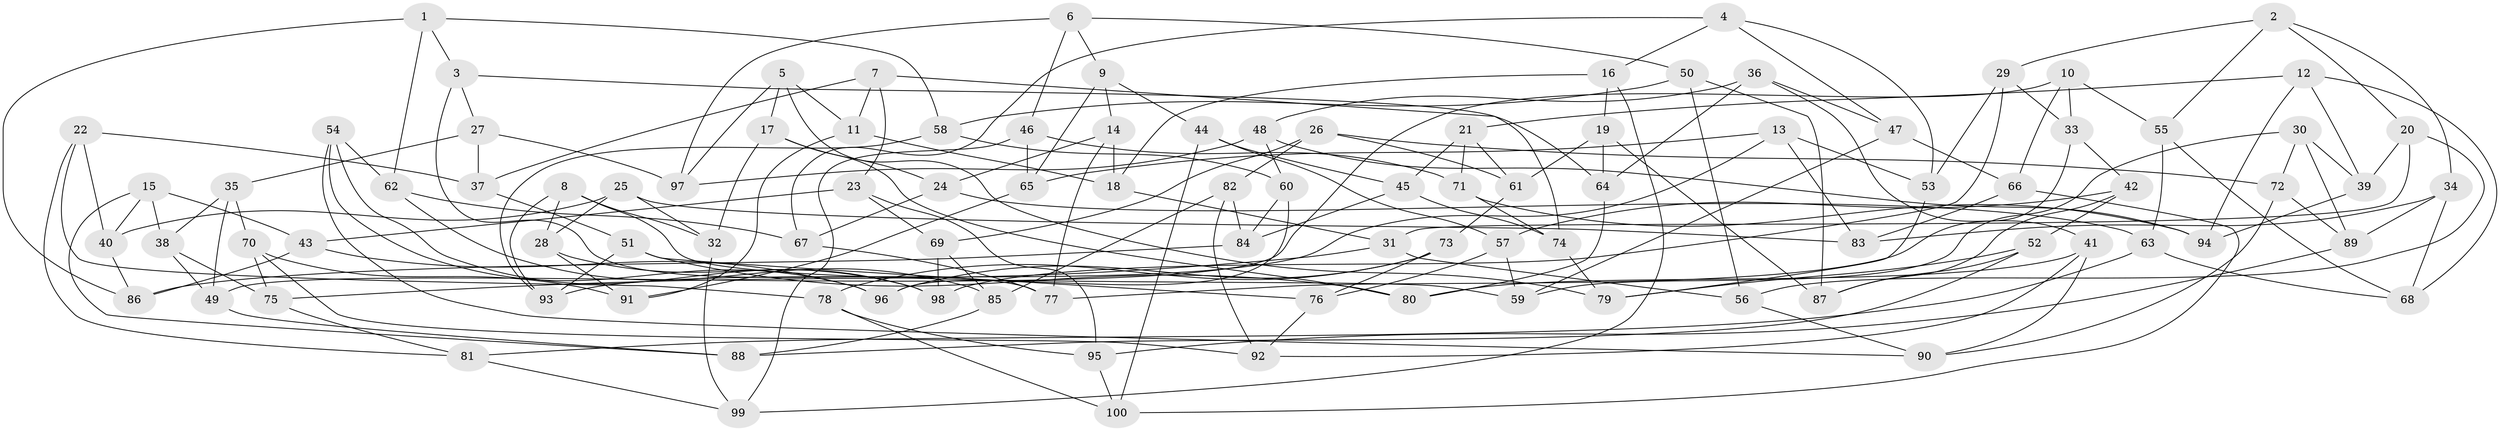 // Generated by graph-tools (version 1.1) at 2025/39/02/21/25 10:39:01]
// undirected, 100 vertices, 200 edges
graph export_dot {
graph [start="1"]
  node [color=gray90,style=filled];
  1;
  2;
  3;
  4;
  5;
  6;
  7;
  8;
  9;
  10;
  11;
  12;
  13;
  14;
  15;
  16;
  17;
  18;
  19;
  20;
  21;
  22;
  23;
  24;
  25;
  26;
  27;
  28;
  29;
  30;
  31;
  32;
  33;
  34;
  35;
  36;
  37;
  38;
  39;
  40;
  41;
  42;
  43;
  44;
  45;
  46;
  47;
  48;
  49;
  50;
  51;
  52;
  53;
  54;
  55;
  56;
  57;
  58;
  59;
  60;
  61;
  62;
  63;
  64;
  65;
  66;
  67;
  68;
  69;
  70;
  71;
  72;
  73;
  74;
  75;
  76;
  77;
  78;
  79;
  80;
  81;
  82;
  83;
  84;
  85;
  86;
  87;
  88;
  89;
  90;
  91;
  92;
  93;
  94;
  95;
  96;
  97;
  98;
  99;
  100;
  1 -- 58;
  1 -- 86;
  1 -- 3;
  1 -- 62;
  2 -- 55;
  2 -- 20;
  2 -- 34;
  2 -- 29;
  3 -- 64;
  3 -- 27;
  3 -- 77;
  4 -- 67;
  4 -- 47;
  4 -- 53;
  4 -- 16;
  5 -- 11;
  5 -- 79;
  5 -- 17;
  5 -- 97;
  6 -- 46;
  6 -- 97;
  6 -- 50;
  6 -- 9;
  7 -- 74;
  7 -- 37;
  7 -- 23;
  7 -- 11;
  8 -- 93;
  8 -- 28;
  8 -- 32;
  8 -- 59;
  9 -- 14;
  9 -- 44;
  9 -- 65;
  10 -- 33;
  10 -- 49;
  10 -- 66;
  10 -- 55;
  11 -- 91;
  11 -- 18;
  12 -- 39;
  12 -- 94;
  12 -- 21;
  12 -- 68;
  13 -- 83;
  13 -- 53;
  13 -- 65;
  13 -- 93;
  14 -- 24;
  14 -- 77;
  14 -- 18;
  15 -- 88;
  15 -- 40;
  15 -- 43;
  15 -- 38;
  16 -- 99;
  16 -- 18;
  16 -- 19;
  17 -- 32;
  17 -- 24;
  17 -- 80;
  18 -- 31;
  19 -- 87;
  19 -- 64;
  19 -- 61;
  20 -- 39;
  20 -- 31;
  20 -- 56;
  21 -- 45;
  21 -- 71;
  21 -- 61;
  22 -- 40;
  22 -- 78;
  22 -- 37;
  22 -- 81;
  23 -- 95;
  23 -- 43;
  23 -- 69;
  24 -- 63;
  24 -- 67;
  25 -- 28;
  25 -- 40;
  25 -- 83;
  25 -- 32;
  26 -- 82;
  26 -- 72;
  26 -- 61;
  26 -- 69;
  27 -- 37;
  27 -- 35;
  27 -- 97;
  28 -- 91;
  28 -- 98;
  29 -- 98;
  29 -- 53;
  29 -- 33;
  30 -- 72;
  30 -- 39;
  30 -- 59;
  30 -- 89;
  31 -- 56;
  31 -- 75;
  32 -- 99;
  33 -- 42;
  33 -- 77;
  34 -- 68;
  34 -- 89;
  34 -- 83;
  35 -- 38;
  35 -- 49;
  35 -- 70;
  36 -- 47;
  36 -- 41;
  36 -- 48;
  36 -- 64;
  37 -- 51;
  38 -- 49;
  38 -- 75;
  39 -- 94;
  40 -- 86;
  41 -- 80;
  41 -- 92;
  41 -- 90;
  42 -- 52;
  42 -- 87;
  42 -- 57;
  43 -- 96;
  43 -- 86;
  44 -- 100;
  44 -- 45;
  44 -- 57;
  45 -- 84;
  45 -- 74;
  46 -- 65;
  46 -- 71;
  46 -- 99;
  47 -- 66;
  47 -- 59;
  48 -- 97;
  48 -- 94;
  48 -- 60;
  49 -- 88;
  50 -- 56;
  50 -- 58;
  50 -- 87;
  51 -- 93;
  51 -- 80;
  51 -- 76;
  52 -- 87;
  52 -- 88;
  52 -- 79;
  53 -- 79;
  54 -- 98;
  54 -- 96;
  54 -- 90;
  54 -- 62;
  55 -- 68;
  55 -- 63;
  56 -- 90;
  57 -- 76;
  57 -- 59;
  58 -- 93;
  58 -- 60;
  60 -- 96;
  60 -- 84;
  61 -- 73;
  62 -- 67;
  62 -- 85;
  63 -- 81;
  63 -- 68;
  64 -- 80;
  65 -- 91;
  66 -- 83;
  66 -- 100;
  67 -- 77;
  69 -- 98;
  69 -- 85;
  70 -- 92;
  70 -- 91;
  70 -- 75;
  71 -- 74;
  71 -- 94;
  72 -- 89;
  72 -- 90;
  73 -- 76;
  73 -- 96;
  73 -- 78;
  74 -- 79;
  75 -- 81;
  76 -- 92;
  78 -- 95;
  78 -- 100;
  81 -- 99;
  82 -- 92;
  82 -- 84;
  82 -- 85;
  84 -- 86;
  85 -- 88;
  89 -- 95;
  95 -- 100;
}

